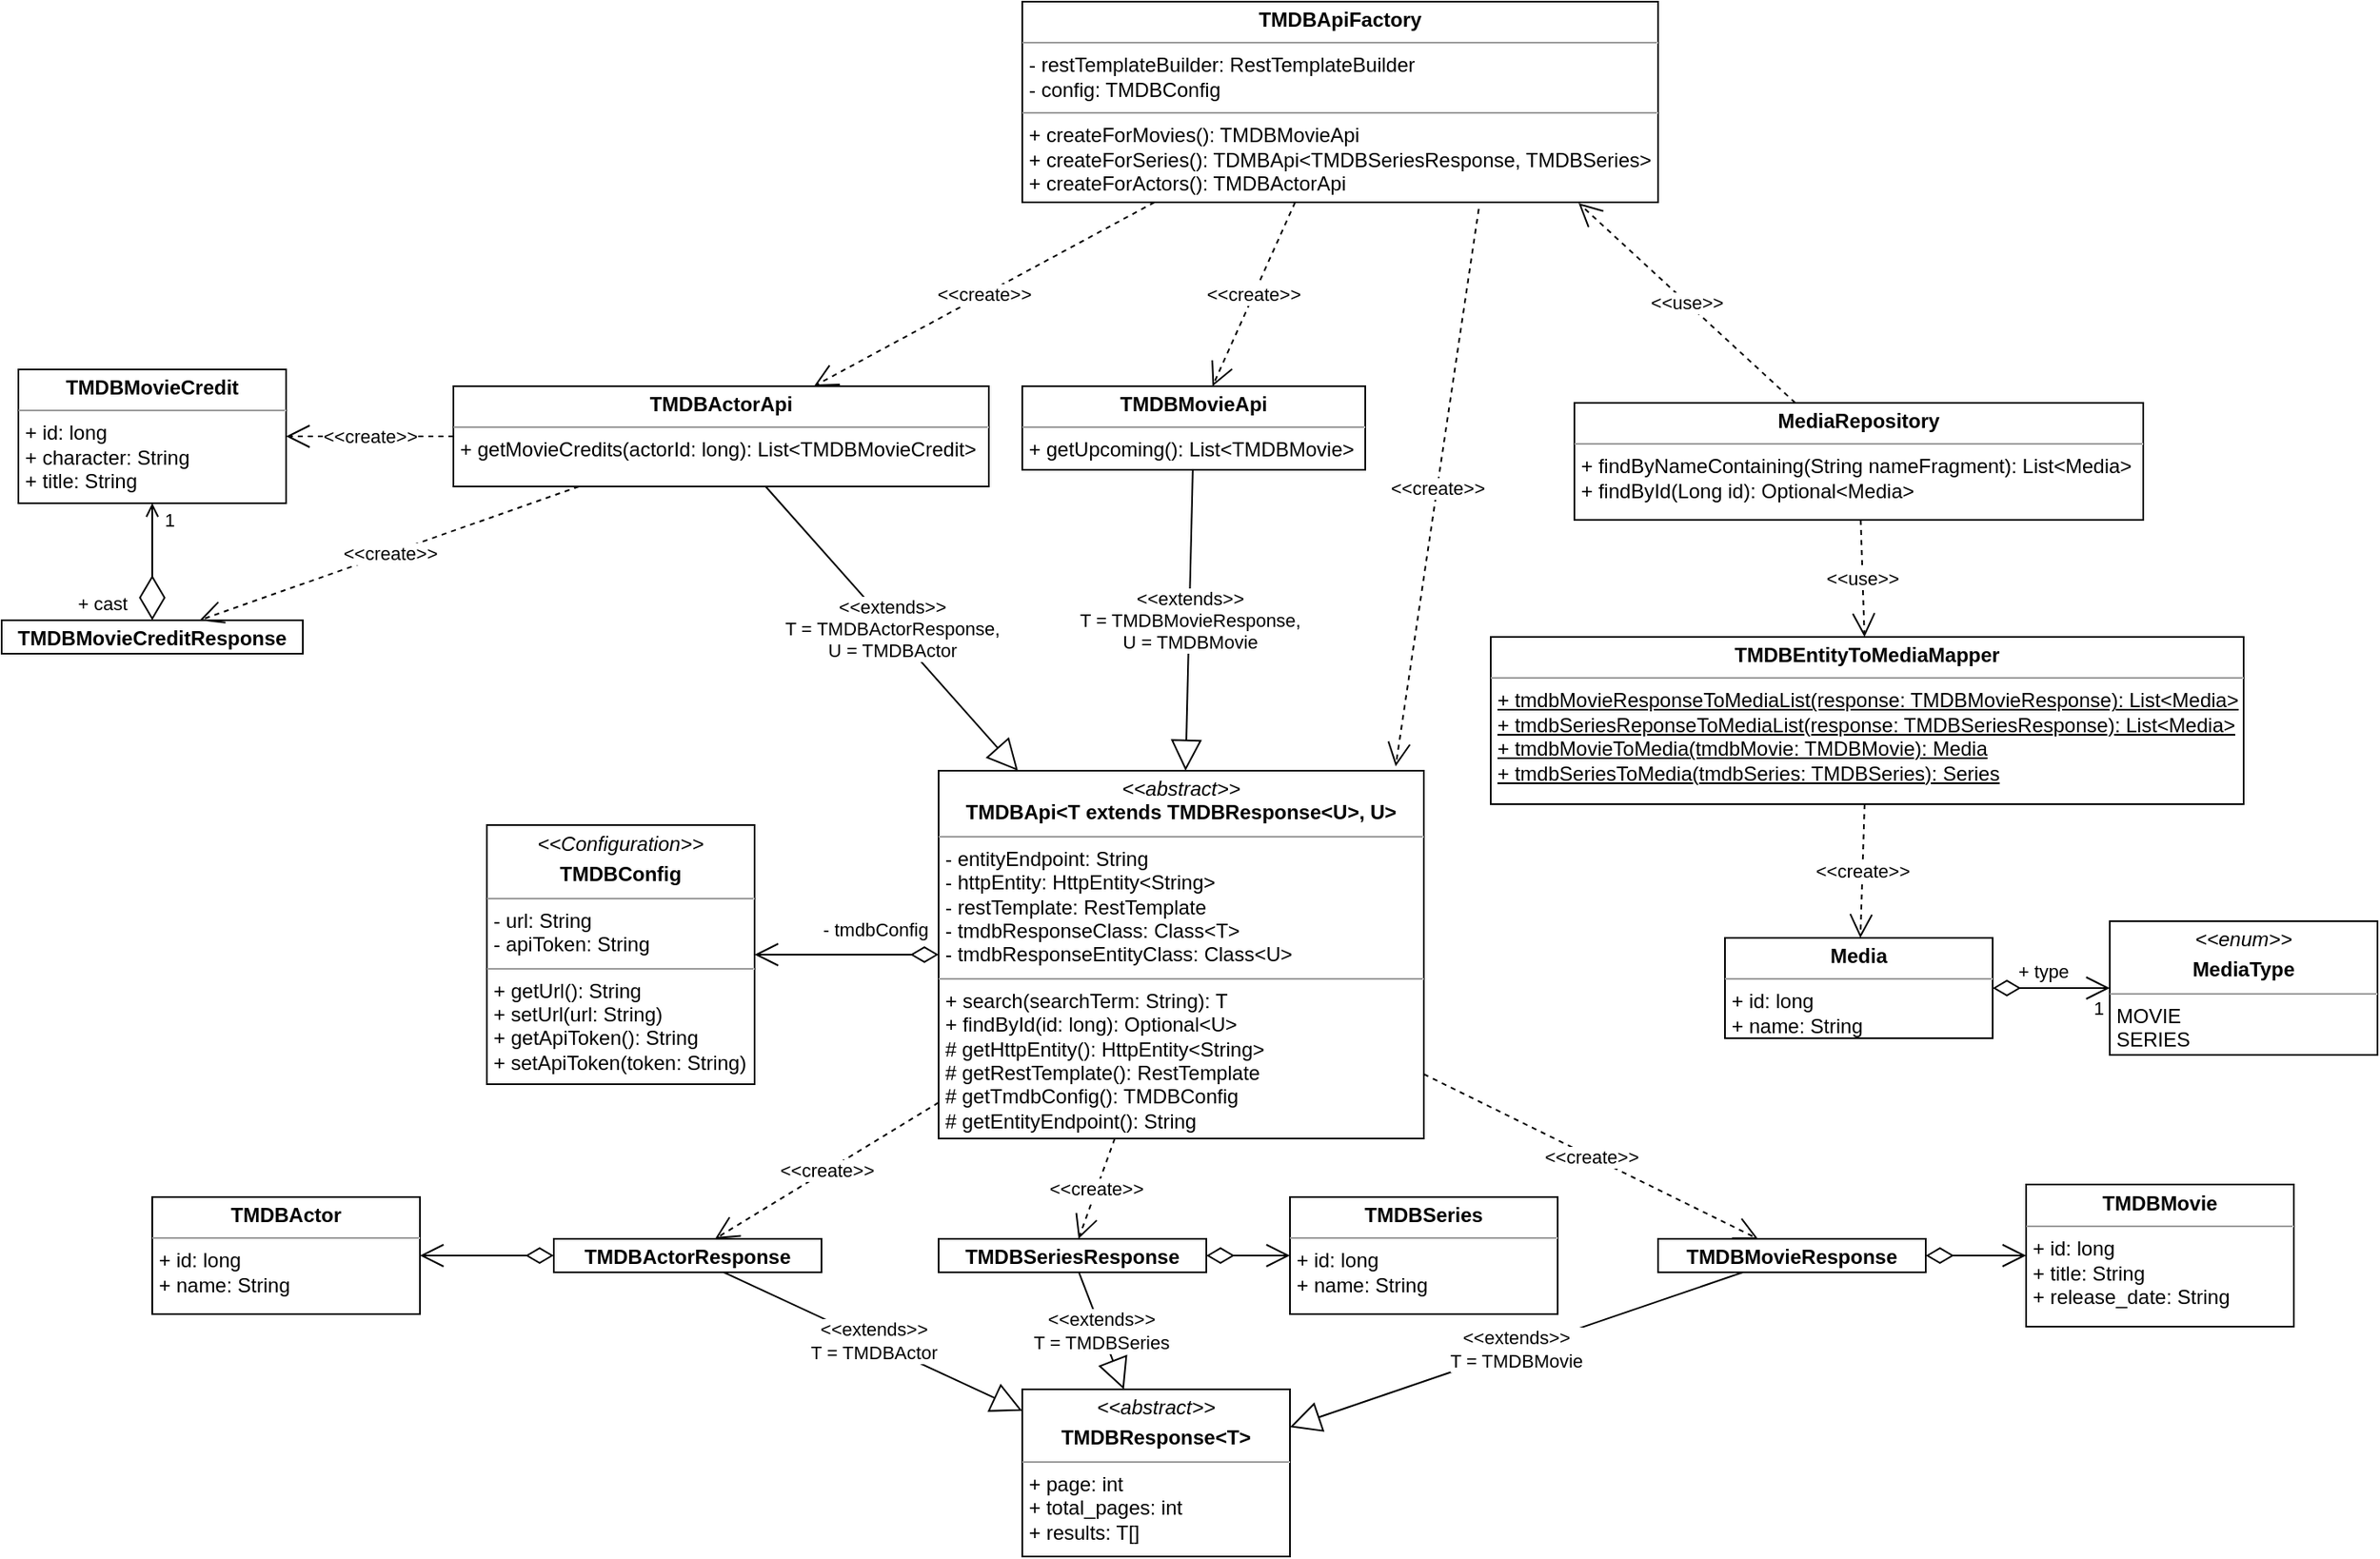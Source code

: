 <mxfile version="20.6.2" type="device" pages="4"><diagram id="Muz1-bQjH9iksN1sG5v9" name="TMDB"><mxGraphModel dx="1824" dy="1236" grid="1" gridSize="10" guides="1" tooltips="1" connect="1" arrows="1" fold="1" page="0" pageScale="1" pageWidth="827" pageHeight="583" math="0" shadow="0"><root><mxCell id="0"/><mxCell id="1" parent="0"/><mxCell id="rEoPmC6pdn0FvkLnykBC-2" value="&lt;p style=&quot;margin:0px;margin-top:4px;text-align:center;&quot;&gt;&lt;b&gt;MediaRepository&lt;/b&gt;&lt;/p&gt;&lt;hr size=&quot;1&quot;&gt;&lt;p style=&quot;margin:0px;margin-left:4px;&quot;&gt;&lt;span style=&quot;background-color: initial;&quot;&gt;+ findByNameContaining(String nameFragment): List&amp;lt;Media&amp;gt;&lt;/span&gt;&lt;br&gt;&lt;/p&gt;&lt;p style=&quot;margin:0px;margin-left:4px;&quot;&gt;+ findById(Long id): Optional&amp;lt;Media&amp;gt;&lt;/p&gt;" style="verticalAlign=top;align=left;overflow=fill;fontSize=12;fontFamily=Helvetica;html=1;" parent="1" vertex="1"><mxGeometry x="680" y="80" width="340" height="70" as="geometry"/></mxCell><mxCell id="rEoPmC6pdn0FvkLnykBC-4" value="&lt;p style=&quot;margin:0px;margin-top:4px;text-align:center;&quot;&gt;&lt;i&gt;&amp;lt;&amp;lt;abstract&amp;gt;&amp;gt;&lt;/i&gt;&lt;br&gt;&lt;b&gt;TMDBApi&amp;lt;T extends TMDBResponse&amp;lt;U&amp;gt;, U&amp;gt;&lt;/b&gt;&lt;/p&gt;&lt;hr size=&quot;1&quot;&gt;&lt;p style=&quot;margin:0px;margin-left:4px;&quot;&gt;- entityEndpoint: String&lt;/p&gt;&lt;p style=&quot;margin:0px;margin-left:4px;&quot;&gt;- httpEntity: HttpEntity&amp;lt;String&amp;gt;&lt;/p&gt;&lt;p style=&quot;margin:0px;margin-left:4px;&quot;&gt;- restTemplate: RestTemplate&lt;/p&gt;&lt;p style=&quot;margin:0px;margin-left:4px;&quot;&gt;- tmdbResponseClass: Class&amp;lt;T&amp;gt;&lt;/p&gt;&lt;p style=&quot;margin:0px;margin-left:4px;&quot;&gt;- tmdbResponseEntityClass: Class&amp;lt;U&amp;gt;&lt;/p&gt;&lt;hr size=&quot;1&quot;&gt;&lt;p style=&quot;margin:0px;margin-left:4px;&quot;&gt;+ search(searchTerm: String): T&lt;/p&gt;&lt;p style=&quot;margin:0px;margin-left:4px;&quot;&gt;+ findById(id: long): Optional&amp;lt;U&amp;gt;&lt;/p&gt;&lt;p style=&quot;margin:0px;margin-left:4px;&quot;&gt;# getHttpEntity(): HttpEntity&amp;lt;String&amp;gt;&lt;/p&gt;&lt;p style=&quot;margin:0px;margin-left:4px;&quot;&gt;# getRestTemplate(): RestTemplate&lt;/p&gt;&lt;p style=&quot;margin:0px;margin-left:4px;&quot;&gt;# getTmdbConfig(): TMDBConfig&lt;/p&gt;&lt;p style=&quot;margin:0px;margin-left:4px;&quot;&gt;# getEntityEndpoint(): String&lt;/p&gt;" style="verticalAlign=top;align=left;overflow=fill;fontSize=12;fontFamily=Helvetica;html=1;" parent="1" vertex="1"><mxGeometry x="300" y="300" width="290" height="220" as="geometry"/></mxCell><mxCell id="rEoPmC6pdn0FvkLnykBC-5" value="&lt;p style=&quot;margin:0px;margin-top:4px;text-align:center;&quot;&gt;&lt;i&gt;&amp;lt;&amp;lt;Configuration&amp;gt;&amp;gt;&lt;/i&gt;&lt;/p&gt;&lt;p style=&quot;margin:0px;margin-top:4px;text-align:center;&quot;&gt;&lt;b&gt;TMDBConfig&lt;/b&gt;&lt;/p&gt;&lt;hr size=&quot;1&quot;&gt;&lt;p style=&quot;margin:0px;margin-left:4px;&quot;&gt;- url: String&lt;/p&gt;&lt;p style=&quot;margin:0px;margin-left:4px;&quot;&gt;- apiToken: String&lt;/p&gt;&lt;hr size=&quot;1&quot;&gt;&lt;p style=&quot;margin:0px;margin-left:4px;&quot;&gt;+ getUrl(): String&lt;/p&gt;&lt;p style=&quot;margin:0px;margin-left:4px;&quot;&gt;+ setUrl(url: String)&lt;/p&gt;&lt;p style=&quot;margin:0px;margin-left:4px;&quot;&gt;+ getApiToken(): String&lt;/p&gt;&lt;p style=&quot;margin:0px;margin-left:4px;&quot;&gt;+ setApiToken(token: String)&lt;/p&gt;" style="verticalAlign=top;align=left;overflow=fill;fontSize=12;fontFamily=Helvetica;html=1;" parent="1" vertex="1"><mxGeometry x="30" y="332.5" width="160" height="155" as="geometry"/></mxCell><mxCell id="rEoPmC6pdn0FvkLnykBC-6" value="" style="endArrow=open;html=1;endSize=12;startArrow=diamondThin;startSize=14;startFill=0;edgeStyle=orthogonalEdgeStyle;align=left;verticalAlign=bottom;rounded=0;" parent="1" source="rEoPmC6pdn0FvkLnykBC-4" target="rEoPmC6pdn0FvkLnykBC-5" edge="1"><mxGeometry x="-1" y="3" relative="1" as="geometry"><mxPoint x="120" y="330" as="sourcePoint"/><mxPoint x="470" y="370" as="targetPoint"/></mxGeometry></mxCell><mxCell id="rEoPmC6pdn0FvkLnykBC-7" value="- tmdbConfig" style="edgeLabel;html=1;align=center;verticalAlign=middle;resizable=0;points=[];" parent="rEoPmC6pdn0FvkLnykBC-6" vertex="1" connectable="0"><mxGeometry x="-0.884" relative="1" as="geometry"><mxPoint x="-32" y="-15" as="offset"/></mxGeometry></mxCell><mxCell id="rEoPmC6pdn0FvkLnykBC-8" value="&lt;p style=&quot;margin:0px;margin-top:4px;text-align:center;&quot;&gt;&lt;b style=&quot;background-color: initial;&quot;&gt;TMDBApiFactory&lt;/b&gt;&lt;br&gt;&lt;/p&gt;&lt;hr size=&quot;1&quot;&gt;&lt;p style=&quot;margin:0px;margin-left:4px;&quot;&gt;- restTemplateBuilder: RestTemplateBuilder&lt;/p&gt;&lt;p style=&quot;margin:0px;margin-left:4px;&quot;&gt;- config: TMDBConfig&lt;/p&gt;&lt;hr size=&quot;1&quot;&gt;&lt;p style=&quot;margin:0px;margin-left:4px;&quot;&gt;+ createForMovies(): TMDBMovieApi&lt;/p&gt;&lt;p style=&quot;margin:0px;margin-left:4px;&quot;&gt;+ createForSeries(): TDMBApi&amp;lt;TMDBSeriesResponse, TMDBSeries&amp;gt;&lt;/p&gt;&lt;p style=&quot;margin:0px;margin-left:4px;&quot;&gt;+ createForActors(): TMDBActorApi&lt;/p&gt;" style="verticalAlign=top;align=left;overflow=fill;fontSize=12;fontFamily=Helvetica;html=1;" parent="1" vertex="1"><mxGeometry x="350" y="-160" width="380" height="120" as="geometry"/></mxCell><mxCell id="rEoPmC6pdn0FvkLnykBC-9" value="&lt;p style=&quot;margin:0px;margin-top:4px;text-align:center;&quot;&gt;&lt;b&gt;TMDBActorApi&lt;/b&gt;&lt;/p&gt;&lt;hr size=&quot;1&quot;&gt;&lt;p style=&quot;margin:0px;margin-left:4px;&quot;&gt;+ getMovieCredits(actorId: long): List&amp;lt;TMDBMovieCredit&amp;gt;&lt;/p&gt;" style="verticalAlign=top;align=left;overflow=fill;fontSize=12;fontFamily=Helvetica;html=1;" parent="1" vertex="1"><mxGeometry x="10" y="70" width="320" height="60" as="geometry"/></mxCell><mxCell id="rEoPmC6pdn0FvkLnykBC-10" value="&amp;lt;&amp;lt;extends&amp;gt;&amp;gt;&lt;br&gt;&lt;span style=&quot;&quot;&gt;T = TMDBActorResponse,&lt;/span&gt;&lt;br style=&quot;&quot;&gt;&lt;span style=&quot;&quot;&gt;U = TMDBActor&lt;/span&gt;" style="endArrow=block;endSize=16;endFill=0;html=1;rounded=0;" parent="1" source="rEoPmC6pdn0FvkLnykBC-9" target="rEoPmC6pdn0FvkLnykBC-4" edge="1"><mxGeometry width="160" relative="1" as="geometry"><mxPoint x="570" y="190" as="sourcePoint"/><mxPoint x="730" y="190" as="targetPoint"/></mxGeometry></mxCell><mxCell id="rEoPmC6pdn0FvkLnykBC-13" value="&lt;p style=&quot;margin:0px;margin-top:4px;text-align:center;&quot;&gt;&lt;b&gt;TMDBMovieApi&lt;/b&gt;&lt;/p&gt;&lt;hr size=&quot;1&quot;&gt;&lt;p style=&quot;margin:0px;margin-left:4px;&quot;&gt;+ getUpcoming(): List&amp;lt;TMDBMovie&amp;gt;&lt;/p&gt;" style="verticalAlign=top;align=left;overflow=fill;fontSize=12;fontFamily=Helvetica;html=1;" parent="1" vertex="1"><mxGeometry x="350" y="70" width="205" height="50" as="geometry"/></mxCell><mxCell id="rEoPmC6pdn0FvkLnykBC-17" value="&amp;lt;&amp;lt;extends&amp;gt;&amp;gt;&lt;br&gt;&lt;span style=&quot;&quot;&gt;T = TMDBMovieResponse,&lt;/span&gt;&lt;br style=&quot;&quot;&gt;&lt;span style=&quot;&quot;&gt;U = TMDBMovie&lt;/span&gt;" style="endArrow=block;endSize=16;endFill=0;html=1;rounded=0;" parent="1" source="rEoPmC6pdn0FvkLnykBC-13" target="rEoPmC6pdn0FvkLnykBC-4" edge="1"><mxGeometry width="160" relative="1" as="geometry"><mxPoint x="255.847" y="170" as="sourcePoint"/><mxPoint x="367.373" y="310.0" as="targetPoint"/></mxGeometry></mxCell><mxCell id="rEoPmC6pdn0FvkLnykBC-19" value="&amp;lt;&amp;lt;create&amp;gt;&amp;gt;" style="endArrow=open;endSize=12;dashed=1;html=1;rounded=0;" parent="1" source="rEoPmC6pdn0FvkLnykBC-8" target="rEoPmC6pdn0FvkLnykBC-9" edge="1"><mxGeometry width="160" relative="1" as="geometry"><mxPoint x="410" y="90" as="sourcePoint"/><mxPoint x="570" y="90" as="targetPoint"/></mxGeometry></mxCell><mxCell id="rEoPmC6pdn0FvkLnykBC-20" value="&amp;lt;&amp;lt;create&amp;gt;&amp;gt;" style="endArrow=open;endSize=12;dashed=1;html=1;rounded=0;" parent="1" source="rEoPmC6pdn0FvkLnykBC-8" target="rEoPmC6pdn0FvkLnykBC-13" edge="1"><mxGeometry width="160" relative="1" as="geometry"><mxPoint x="457.907" y="-30" as="sourcePoint"/><mxPoint x="289.07" y="80" as="targetPoint"/></mxGeometry></mxCell><mxCell id="rEoPmC6pdn0FvkLnykBC-21" value="&amp;lt;&amp;lt;create&amp;gt;&amp;gt;" style="endArrow=open;endSize=12;dashed=1;html=1;rounded=0;entryX=0.942;entryY=-0.012;entryDx=0;entryDy=0;entryPerimeter=0;exitX=0.718;exitY=1.033;exitDx=0;exitDy=0;exitPerimeter=0;" parent="1" source="rEoPmC6pdn0FvkLnykBC-8" target="rEoPmC6pdn0FvkLnykBC-4" edge="1"><mxGeometry width="160" relative="1" as="geometry"><mxPoint x="467.907" y="-20" as="sourcePoint"/><mxPoint x="299.07" y="90" as="targetPoint"/></mxGeometry></mxCell><mxCell id="rEoPmC6pdn0FvkLnykBC-22" value="&amp;lt;&amp;lt;use&amp;gt;&amp;gt;" style="endArrow=open;endSize=12;dashed=1;html=1;rounded=0;entryX=0.875;entryY=1.004;entryDx=0;entryDy=0;entryPerimeter=0;" parent="1" source="rEoPmC6pdn0FvkLnykBC-2" target="rEoPmC6pdn0FvkLnykBC-8" edge="1"><mxGeometry width="160" relative="1" as="geometry"><mxPoint x="611.18" y="-30.48" as="sourcePoint"/><mxPoint x="559.98" y="310.0" as="targetPoint"/></mxGeometry></mxCell><mxCell id="rEoPmC6pdn0FvkLnykBC-23" value="&lt;p style=&quot;margin:0px;margin-top:4px;text-align:center;&quot;&gt;&lt;b&gt;TMDBMovieCredit&lt;/b&gt;&lt;/p&gt;&lt;hr size=&quot;1&quot;&gt;&lt;p style=&quot;margin:0px;margin-left:4px;&quot;&gt;+ id: long&lt;/p&gt;&lt;p style=&quot;margin:0px;margin-left:4px;&quot;&gt;+ character: String&lt;/p&gt;&lt;p style=&quot;margin:0px;margin-left:4px;&quot;&gt;+ title: String&lt;/p&gt;" style="verticalAlign=top;align=left;overflow=fill;fontSize=12;fontFamily=Helvetica;html=1;" parent="1" vertex="1"><mxGeometry x="-250" y="60" width="160" height="80" as="geometry"/></mxCell><mxCell id="rEoPmC6pdn0FvkLnykBC-24" value="&amp;lt;&amp;lt;create&amp;gt;&amp;gt;" style="endArrow=open;endSize=12;dashed=1;html=1;rounded=0;" parent="1" source="rEoPmC6pdn0FvkLnykBC-9" target="rEoPmC6pdn0FvkLnykBC-23" edge="1"><mxGeometry width="160" relative="1" as="geometry"><mxPoint x="439" y="-30" as="sourcePoint"/><mxPoint x="235.5" y="80" as="targetPoint"/></mxGeometry></mxCell><mxCell id="rEoPmC6pdn0FvkLnykBC-25" value="&lt;p style=&quot;margin:0px;margin-top:4px;text-align:center;&quot;&gt;&lt;b&gt;TMDBMovieCreditResponse&lt;/b&gt;&lt;/p&gt;&lt;p style=&quot;margin:0px;margin-left:4px;&quot;&gt;&lt;br&gt;&lt;/p&gt;" style="verticalAlign=top;align=left;overflow=fill;fontSize=12;fontFamily=Helvetica;html=1;" parent="1" vertex="1"><mxGeometry x="-260" y="210" width="180" height="20" as="geometry"/></mxCell><mxCell id="rEoPmC6pdn0FvkLnykBC-28" value="&amp;lt;&amp;lt;create&amp;gt;&amp;gt;" style="endArrow=open;endSize=12;dashed=1;html=1;rounded=0;" parent="1" source="rEoPmC6pdn0FvkLnykBC-9" target="rEoPmC6pdn0FvkLnykBC-25" edge="1"><mxGeometry width="160" relative="1" as="geometry"><mxPoint x="20" y="110" as="sourcePoint"/><mxPoint x="-80.0" y="110" as="targetPoint"/></mxGeometry></mxCell><mxCell id="rEoPmC6pdn0FvkLnykBC-29" value="+ cast" style="endArrow=diamondThin;endFill=0;endSize=24;html=1;rounded=0;startArrow=open;startFill=0;" parent="1" source="rEoPmC6pdn0FvkLnykBC-23" target="rEoPmC6pdn0FvkLnykBC-25" edge="1"><mxGeometry x="0.714" y="-30" width="160" relative="1" as="geometry"><mxPoint x="120" y="250" as="sourcePoint"/><mxPoint x="280" y="250" as="targetPoint"/><mxPoint as="offset"/></mxGeometry></mxCell><mxCell id="rEoPmC6pdn0FvkLnykBC-30" value="1" style="edgeLabel;html=1;align=center;verticalAlign=middle;resizable=0;points=[];" parent="rEoPmC6pdn0FvkLnykBC-29" vertex="1" connectable="0"><mxGeometry x="0.621" y="3" relative="1" as="geometry"><mxPoint x="7" y="-47" as="offset"/></mxGeometry></mxCell><mxCell id="rEoPmC6pdn0FvkLnykBC-31" value="&lt;p style=&quot;margin:0px;margin-top:4px;text-align:center;&quot;&gt;&lt;i&gt;&amp;lt;&amp;lt;abstract&amp;gt;&amp;gt;&lt;/i&gt;&lt;/p&gt;&lt;p style=&quot;margin:0px;margin-top:4px;text-align:center;&quot;&gt;&lt;b&gt;TMDBResponse&amp;lt;T&amp;gt;&lt;/b&gt;&lt;/p&gt;&lt;hr size=&quot;1&quot;&gt;&lt;p style=&quot;margin:0px;margin-left:4px;&quot;&gt;+ page: int&lt;/p&gt;&lt;p style=&quot;margin:0px;margin-left:4px;&quot;&gt;+ total_pages: int&lt;/p&gt;&lt;p style=&quot;margin:0px;margin-left:4px;&quot;&gt;+ results: T[]&lt;/p&gt;" style="verticalAlign=top;align=left;overflow=fill;fontSize=12;fontFamily=Helvetica;html=1;" parent="1" vertex="1"><mxGeometry x="350" y="670" width="160" height="100" as="geometry"/></mxCell><mxCell id="rEoPmC6pdn0FvkLnykBC-32" value="&lt;p style=&quot;margin:0px;margin-top:4px;text-align:center;&quot;&gt;&lt;b&gt;TMDBMovieResponse&lt;/b&gt;&lt;/p&gt;&lt;p style=&quot;margin:0px;margin-left:4px;&quot;&gt;&lt;br&gt;&lt;/p&gt;" style="verticalAlign=top;align=left;overflow=fill;fontSize=12;fontFamily=Helvetica;html=1;" parent="1" vertex="1"><mxGeometry x="730" y="580" width="160" height="20" as="geometry"/></mxCell><mxCell id="rEoPmC6pdn0FvkLnykBC-34" value="&amp;lt;&amp;lt;extends&amp;gt;&amp;gt;&lt;br&gt;T = TMDBMovie" style="endArrow=block;endSize=16;endFill=0;html=1;rounded=0;" parent="1" source="rEoPmC6pdn0FvkLnykBC-32" target="rEoPmC6pdn0FvkLnykBC-31" edge="1"><mxGeometry width="160" relative="1" as="geometry"><mxPoint x="455" y="170" as="sourcePoint"/><mxPoint x="455" y="310" as="targetPoint"/></mxGeometry></mxCell><mxCell id="rEoPmC6pdn0FvkLnykBC-36" value="&lt;p style=&quot;margin:0px;margin-top:4px;text-align:center;&quot;&gt;&lt;b&gt;TMDBSeriesResponse&lt;/b&gt;&lt;/p&gt;&lt;p style=&quot;margin:0px;margin-left:4px;&quot;&gt;&lt;br&gt;&lt;/p&gt;" style="verticalAlign=top;align=left;overflow=fill;fontSize=12;fontFamily=Helvetica;html=1;" parent="1" vertex="1"><mxGeometry x="300" y="580" width="160" height="20" as="geometry"/></mxCell><mxCell id="rEoPmC6pdn0FvkLnykBC-38" value="&lt;p style=&quot;margin:0px;margin-top:4px;text-align:center;&quot;&gt;&lt;b&gt;TMDBActorResponse&lt;/b&gt;&lt;/p&gt;&lt;p style=&quot;margin:0px;margin-left:4px;&quot;&gt;&lt;br&gt;&lt;/p&gt;" style="verticalAlign=top;align=left;overflow=fill;fontSize=12;fontFamily=Helvetica;html=1;" parent="1" vertex="1"><mxGeometry x="70" y="580" width="160" height="20" as="geometry"/></mxCell><mxCell id="rEoPmC6pdn0FvkLnykBC-40" value="&amp;lt;&amp;lt;extends&amp;gt;&amp;gt;&lt;br&gt;T = TMDBSeries" style="endArrow=block;endSize=16;endFill=0;html=1;rounded=0;" parent="1" source="rEoPmC6pdn0FvkLnykBC-36" target="rEoPmC6pdn0FvkLnykBC-31" edge="1"><mxGeometry width="160" relative="1" as="geometry"><mxPoint x="827.895" y="120" as="sourcePoint"/><mxPoint x="1070" y="183.889" as="targetPoint"/></mxGeometry></mxCell><mxCell id="rEoPmC6pdn0FvkLnykBC-41" value="&amp;lt;&amp;lt;extends&amp;gt;&amp;gt;&lt;br&gt;T = TMDBActor" style="endArrow=block;endSize=16;endFill=0;html=1;rounded=0;" parent="1" source="rEoPmC6pdn0FvkLnykBC-38" target="rEoPmC6pdn0FvkLnykBC-31" edge="1"><mxGeometry width="160" relative="1" as="geometry"><mxPoint x="837.895" y="130" as="sourcePoint"/><mxPoint x="1080" y="193.889" as="targetPoint"/></mxGeometry></mxCell><mxCell id="rEoPmC6pdn0FvkLnykBC-42" value="&amp;lt;&amp;lt;create&amp;gt;&amp;gt;" style="endArrow=open;endSize=12;dashed=1;html=1;rounded=0;startArrow=none;" parent="1" source="rEoPmC6pdn0FvkLnykBC-4" target="rEoPmC6pdn0FvkLnykBC-32" edge="1"><mxGeometry width="160" relative="1" as="geometry"><mxPoint x="710" y="150" as="sourcePoint"/><mxPoint x="559.98" y="310" as="targetPoint"/></mxGeometry></mxCell><mxCell id="rEoPmC6pdn0FvkLnykBC-49" value="&amp;lt;&amp;lt;create&amp;gt;&amp;gt;" style="endArrow=open;endSize=12;dashed=1;html=1;rounded=0;startArrow=none;" parent="1" source="rEoPmC6pdn0FvkLnykBC-4" target="rEoPmC6pdn0FvkLnykBC-36" edge="1"><mxGeometry width="160" relative="1" as="geometry"><mxPoint x="720" y="160" as="sourcePoint"/><mxPoint x="817.727" y="590" as="targetPoint"/></mxGeometry></mxCell><mxCell id="rEoPmC6pdn0FvkLnykBC-50" value="&amp;lt;&amp;lt;create&amp;gt;&amp;gt;" style="endArrow=open;endSize=12;dashed=1;html=1;rounded=0;startArrow=none;" parent="1" source="rEoPmC6pdn0FvkLnykBC-4" target="rEoPmC6pdn0FvkLnykBC-38" edge="1"><mxGeometry width="160" relative="1" as="geometry"><mxPoint x="445.833" y="530" as="sourcePoint"/><mxPoint x="440.833" y="590" as="targetPoint"/></mxGeometry></mxCell><mxCell id="rEoPmC6pdn0FvkLnykBC-52" value="&lt;p style=&quot;margin:0px;margin-top:4px;text-align:center;&quot;&gt;&lt;b&gt;TMDBActor&lt;/b&gt;&lt;/p&gt;&lt;hr size=&quot;1&quot;&gt;&lt;p style=&quot;margin:0px;margin-left:4px;&quot;&gt;+ id: long&lt;/p&gt;&lt;p style=&quot;margin:0px;margin-left:4px;&quot;&gt;+ name: String&lt;/p&gt;" style="verticalAlign=top;align=left;overflow=fill;fontSize=12;fontFamily=Helvetica;html=1;" parent="1" vertex="1"><mxGeometry x="-170" y="555" width="160" height="70" as="geometry"/></mxCell><mxCell id="rEoPmC6pdn0FvkLnykBC-54" value="" style="endArrow=open;html=1;endSize=12;startArrow=diamondThin;startSize=14;startFill=0;edgeStyle=orthogonalEdgeStyle;align=left;verticalAlign=bottom;rounded=0;" parent="1" source="rEoPmC6pdn0FvkLnykBC-38" target="rEoPmC6pdn0FvkLnykBC-52" edge="1"><mxGeometry x="-1" y="3" relative="1" as="geometry"><mxPoint x="310" y="630" as="sourcePoint"/><mxPoint x="470" y="630" as="targetPoint"/></mxGeometry></mxCell><mxCell id="rEoPmC6pdn0FvkLnykBC-55" value="&lt;p style=&quot;margin:0px;margin-top:4px;text-align:center;&quot;&gt;&lt;b&gt;TMDBSeries&lt;/b&gt;&lt;/p&gt;&lt;hr size=&quot;1&quot;&gt;&lt;p style=&quot;margin:0px;margin-left:4px;&quot;&gt;+ id: long&lt;/p&gt;&lt;p style=&quot;margin:0px;margin-left:4px;&quot;&gt;+ name: String&lt;/p&gt;" style="verticalAlign=top;align=left;overflow=fill;fontSize=12;fontFamily=Helvetica;html=1;" parent="1" vertex="1"><mxGeometry x="510" y="555" width="160" height="70" as="geometry"/></mxCell><mxCell id="rEoPmC6pdn0FvkLnykBC-56" value="" style="endArrow=open;html=1;endSize=12;startArrow=diamondThin;startSize=14;startFill=0;edgeStyle=orthogonalEdgeStyle;align=left;verticalAlign=bottom;rounded=0;" parent="1" source="rEoPmC6pdn0FvkLnykBC-36" target="rEoPmC6pdn0FvkLnykBC-55" edge="1"><mxGeometry x="-1" y="3" relative="1" as="geometry"><mxPoint x="80" y="600" as="sourcePoint"/><mxPoint y="600" as="targetPoint"/></mxGeometry></mxCell><mxCell id="rEoPmC6pdn0FvkLnykBC-57" value="&lt;p style=&quot;margin:0px;margin-top:4px;text-align:center;&quot;&gt;&lt;b&gt;TMDBMovie&lt;/b&gt;&lt;/p&gt;&lt;hr size=&quot;1&quot;&gt;&lt;p style=&quot;margin:0px;margin-left:4px;&quot;&gt;+ id: long&lt;/p&gt;&lt;p style=&quot;margin:0px;margin-left:4px;&quot;&gt;+ title: String&lt;/p&gt;&lt;p style=&quot;margin:0px;margin-left:4px;&quot;&gt;+ release_date: String&lt;/p&gt;" style="verticalAlign=top;align=left;overflow=fill;fontSize=12;fontFamily=Helvetica;html=1;" parent="1" vertex="1"><mxGeometry x="950" y="547.5" width="160" height="85" as="geometry"/></mxCell><mxCell id="rEoPmC6pdn0FvkLnykBC-58" value="" style="endArrow=open;html=1;endSize=12;startArrow=diamondThin;startSize=14;startFill=0;edgeStyle=orthogonalEdgeStyle;align=left;verticalAlign=bottom;rounded=0;" parent="1" source="rEoPmC6pdn0FvkLnykBC-32" target="rEoPmC6pdn0FvkLnykBC-57" edge="1"><mxGeometry x="-1" y="3" relative="1" as="geometry"><mxPoint x="470" y="600" as="sourcePoint"/><mxPoint x="520" y="600" as="targetPoint"/></mxGeometry></mxCell><mxCell id="rEoPmC6pdn0FvkLnykBC-59" value="&lt;p style=&quot;margin:0px;margin-top:4px;text-align:center;&quot;&gt;&lt;b&gt;TMDBEntityToMediaMapper&lt;/b&gt;&lt;/p&gt;&lt;hr size=&quot;1&quot;&gt;&lt;p style=&quot;margin:0px;margin-left:4px;&quot;&gt;&lt;span style=&quot;background-color: initial;&quot;&gt;&lt;u&gt;+ tmdbMovieResponseToMediaList(response: TMDBMovieResponse): List&amp;lt;Media&amp;gt;&lt;br&gt;&lt;/u&gt;&lt;/span&gt;&lt;/p&gt;&lt;p style=&quot;margin:0px;margin-left:4px;&quot;&gt;&lt;span style=&quot;background-color: initial;&quot;&gt;&lt;u&gt;+ tmdbSeriesReponseToMediaList(response: TMDBSeriesResponse): List&amp;lt;Media&amp;gt;&lt;/u&gt;&lt;/span&gt;&lt;/p&gt;&lt;p style=&quot;margin:0px;margin-left:4px;&quot;&gt;&lt;span style=&quot;background-color: initial;&quot;&gt;&lt;u&gt;+ tmdbMovieToMedia(tmdbMovie: TMDBMovie): Media&lt;/u&gt;&lt;/span&gt;&lt;/p&gt;&lt;p style=&quot;margin:0px;margin-left:4px;&quot;&gt;&lt;span style=&quot;background-color: initial;&quot;&gt;&lt;u&gt;+ tmdbSeriesToMedia(tmdbSeries: TMDBSeries): Series&lt;/u&gt;&lt;/span&gt;&lt;/p&gt;" style="verticalAlign=top;align=left;overflow=fill;fontSize=12;fontFamily=Helvetica;html=1;" parent="1" vertex="1"><mxGeometry x="630" y="220" width="450" height="100" as="geometry"/></mxCell><mxCell id="rEoPmC6pdn0FvkLnykBC-60" value="&amp;lt;&amp;lt;use&amp;gt;&amp;gt;" style="endArrow=open;endSize=12;dashed=1;html=1;rounded=0;" parent="1" source="rEoPmC6pdn0FvkLnykBC-2" target="rEoPmC6pdn0FvkLnykBC-59" edge="1"><mxGeometry width="160" relative="1" as="geometry"><mxPoint x="809.535" y="90" as="sourcePoint"/><mxPoint x="636.512" y="-30" as="targetPoint"/></mxGeometry></mxCell><mxCell id="rEoPmC6pdn0FvkLnykBC-61" value="&lt;p style=&quot;margin:0px;margin-top:4px;text-align:center;&quot;&gt;&lt;b&gt;Media&lt;/b&gt;&lt;/p&gt;&lt;hr size=&quot;1&quot;&gt;&lt;p style=&quot;margin:0px;margin-left:4px;&quot;&gt;+ id: long&lt;/p&gt;&lt;p style=&quot;margin:0px;margin-left:4px;&quot;&gt;+ name: String&lt;/p&gt;" style="verticalAlign=top;align=left;overflow=fill;fontSize=12;fontFamily=Helvetica;html=1;" parent="1" vertex="1"><mxGeometry x="770" y="400" width="160" height="60" as="geometry"/></mxCell><mxCell id="ozdnxD9AgIB_wkTYoshB-1" value="&lt;p style=&quot;margin:0px;margin-top:4px;text-align:center;&quot;&gt;&lt;i style=&quot;&quot;&gt;&amp;lt;&amp;lt;enum&amp;gt;&amp;gt;&lt;/i&gt;&lt;/p&gt;&lt;p style=&quot;margin:0px;margin-top:4px;text-align:center;&quot;&gt;&lt;b&gt;MediaType&lt;/b&gt;&lt;/p&gt;&lt;hr size=&quot;1&quot;&gt;&lt;p style=&quot;margin:0px;margin-left:4px;&quot;&gt;MOVIE&lt;/p&gt;&lt;p style=&quot;margin:0px;margin-left:4px;&quot;&gt;SERIES&lt;/p&gt;" style="verticalAlign=top;align=left;overflow=fill;fontSize=12;fontFamily=Helvetica;html=1;" parent="1" vertex="1"><mxGeometry x="1000" y="390" width="160" height="80" as="geometry"/></mxCell><mxCell id="ozdnxD9AgIB_wkTYoshB-2" value="" style="endArrow=open;html=1;endSize=12;startArrow=diamondThin;startSize=14;startFill=0;edgeStyle=orthogonalEdgeStyle;align=left;verticalAlign=bottom;rounded=0;" parent="1" source="rEoPmC6pdn0FvkLnykBC-61" target="ozdnxD9AgIB_wkTYoshB-1" edge="1"><mxGeometry x="-1" y="3" relative="1" as="geometry"><mxPoint x="910" y="600" as="sourcePoint"/><mxPoint x="970" y="600" as="targetPoint"/></mxGeometry></mxCell><mxCell id="ozdnxD9AgIB_wkTYoshB-3" value="+ type" style="edgeLabel;html=1;align=center;verticalAlign=middle;resizable=0;points=[];" parent="ozdnxD9AgIB_wkTYoshB-2" vertex="1" connectable="0"><mxGeometry x="-0.745" y="-1" relative="1" as="geometry"><mxPoint x="21" y="-11" as="offset"/></mxGeometry></mxCell><mxCell id="ozdnxD9AgIB_wkTYoshB-4" value="1" style="edgeLabel;html=1;align=center;verticalAlign=middle;resizable=0;points=[];" parent="ozdnxD9AgIB_wkTYoshB-2" vertex="1" connectable="0"><mxGeometry x="0.694" y="-2" relative="1" as="geometry"><mxPoint x="3" y="10" as="offset"/></mxGeometry></mxCell><mxCell id="ozdnxD9AgIB_wkTYoshB-5" value="&amp;lt;&amp;lt;create&amp;gt;&amp;gt;" style="endArrow=open;endSize=12;dashed=1;html=1;rounded=0;" parent="1" source="rEoPmC6pdn0FvkLnykBC-59" target="rEoPmC6pdn0FvkLnykBC-61" edge="1"><mxGeometry width="160" relative="1" as="geometry"><mxPoint x="611.18" y="-30.48" as="sourcePoint"/><mxPoint x="559.98" y="310" as="targetPoint"/></mxGeometry></mxCell></root></mxGraphModel></diagram><diagram id="yk-1PKRfNhLmyv7ypwIE" name="Newsletter"><mxGraphModel dx="2222" dy="834" grid="1" gridSize="10" guides="1" tooltips="1" connect="1" arrows="1" fold="1" page="0" pageScale="1" pageWidth="827" pageHeight="1169" math="0" shadow="0"><root><mxCell id="0"/><mxCell id="1" parent="0"/><mxCell id="V4dkTs44QV9ceOMCdsoD-1" value="&lt;p style=&quot;margin:0px;margin-top:4px;text-align:center;&quot;&gt;&lt;i style=&quot;&quot;&gt;&amp;lt;&amp;lt;Entity&amp;gt;&amp;gt;&lt;/i&gt;&lt;/p&gt;&lt;p style=&quot;margin:0px;margin-top:4px;text-align:center;&quot;&gt;&lt;b&gt;NewsletterSubscriber&lt;/b&gt;&lt;/p&gt;&lt;hr size=&quot;1&quot;&gt;&lt;p style=&quot;margin:0px;margin-left:4px;&quot;&gt;- id: long&lt;/p&gt;&lt;p style=&quot;margin:0px;margin-left:4px;&quot;&gt;- email: String&lt;/p&gt;&lt;p style=&quot;margin:0px;margin-left:4px;&quot;&gt;- subscribedAt: Date&lt;/p&gt;&lt;hr size=&quot;1&quot;&gt;&lt;p style=&quot;margin:0px;margin-left:4px;&quot;&gt;+ getEmail(): String&lt;/p&gt;&lt;p style=&quot;margin:0px;margin-left:4px;&quot;&gt;+ setEmail(email: String)&lt;/p&gt;&lt;p style=&quot;margin:0px;margin-left:4px;&quot;&gt;+ getSubscribedAt(): Date&lt;/p&gt;" style="verticalAlign=top;align=left;overflow=fill;fontSize=12;fontFamily=Helvetica;html=1;" parent="1" vertex="1"><mxGeometry x="120" y="360" width="160" height="160" as="geometry"/></mxCell><mxCell id="V4dkTs44QV9ceOMCdsoD-2" value="&lt;p style=&quot;margin:0px;margin-top:4px;text-align:center;&quot;&gt;&lt;b&gt;NewsletterSubscriberController&lt;/b&gt;&lt;/p&gt;&lt;hr size=&quot;1&quot;&gt;&lt;p style=&quot;margin:0px;margin-left:4px;&quot;&gt;- newsletterSubscriberRepository: NewsletterSubscriberRepository&lt;/p&gt;&lt;hr size=&quot;1&quot;&gt;&lt;p style=&quot;margin:0px;margin-left:4px;&quot;&gt;+ subscribeToNewsletter(subscriber: NewsletterSubscriber, result: BindingResult, model: Model): String&lt;/p&gt;&lt;p style=&quot;margin:0px;margin-left:4px;&quot;&gt;+ getNewsletterSubscriber(id: Long, model: Model): string&lt;/p&gt;&lt;p style=&quot;margin:0px;margin-left:4px;&quot;&gt;+ updateNewsletterSubscriber(id: Long, newsletterSubscriber: NewsletterSubscriber, result: BindingResult): String&lt;/p&gt;&lt;p style=&quot;margin:0px;margin-left:4px;&quot;&gt;+ deleteNewsletterSubscriber(subscriber: NewsletterSubscriber, result: BindingResult, model: Model): String&lt;/p&gt;" style="verticalAlign=top;align=left;overflow=fill;fontSize=12;fontFamily=Helvetica;html=1;" parent="1" vertex="1"><mxGeometry x="-610" y="390" width="620" height="120" as="geometry"/></mxCell><mxCell id="V4dkTs44QV9ceOMCdsoD-4" value="&lt;p style=&quot;margin:0px;margin-top:4px;text-align:center;&quot;&gt;&lt;b&gt;NewsletterSubscriberRepository&lt;/b&gt;&lt;/p&gt;&lt;hr size=&quot;1&quot;&gt;&lt;p style=&quot;margin:0px;margin-left:4px;&quot;&gt;+ findById(id: long): Optional&amp;lt;NewsletterSubscriber&amp;gt;&lt;/p&gt;&lt;p style=&quot;margin:0px;margin-left:4px;&quot;&gt;+ findByEmail(email: String): List&amp;lt;NewsletterSubscriber&amp;gt;´&lt;/p&gt;&lt;p style=&quot;margin:0px;margin-left:4px;&quot;&gt;+ save(subscriber: NewsletterSubscriber)&lt;/p&gt;" style="verticalAlign=top;align=left;overflow=fill;fontSize=12;fontFamily=Helvetica;html=1;" parent="1" vertex="1"><mxGeometry x="40" y="180" width="320" height="80" as="geometry"/></mxCell><mxCell id="V4dkTs44QV9ceOMCdsoD-5" value="&amp;lt;&amp;lt;use&amp;gt;&amp;gt;" style="endArrow=open;endSize=12;dashed=1;html=1;rounded=0;" parent="1" source="V4dkTs44QV9ceOMCdsoD-2" target="V4dkTs44QV9ceOMCdsoD-4" edge="1"><mxGeometry width="160" relative="1" as="geometry"><mxPoint x="120" y="410" as="sourcePoint"/><mxPoint x="280" y="410" as="targetPoint"/></mxGeometry></mxCell><mxCell id="V4dkTs44QV9ceOMCdsoD-7" value="&amp;lt;&amp;lt;reinstantiate&amp;gt;&amp;gt;" style="endArrow=open;endSize=12;dashed=1;html=1;rounded=0;" parent="1" source="V4dkTs44QV9ceOMCdsoD-4" target="V4dkTs44QV9ceOMCdsoD-1" edge="1"><mxGeometry width="160" relative="1" as="geometry"><mxPoint x="-184.667" y="410" as="sourcePoint"/><mxPoint x="114.0" y="270" as="targetPoint"/></mxGeometry></mxCell><mxCell id="2HwVXDs4HSFOdsAi7Tdd-5" style="edgeStyle=orthogonalEdgeStyle;rounded=0;orthogonalLoop=1;jettySize=auto;html=1;startArrow=none;startFill=0;endArrow=none;endFill=0;" parent="1" source="V4dkTs44QV9ceOMCdsoD-8" target="V4dkTs44QV9ceOMCdsoD-1" edge="1"><mxGeometry relative="1" as="geometry"/></mxCell><mxCell id="V4dkTs44QV9ceOMCdsoD-8" value="&lt;p style=&quot;margin:0px;margin-top:4px;text-align:center;&quot;&gt;&lt;b&gt;NewsletterSender&lt;/b&gt;&lt;/p&gt;&lt;hr size=&quot;1&quot;&gt;&lt;p style=&quot;margin:0px;margin-left:4px;&quot;&gt;- newsletterSubscriberRepository: NewsletterSubscriberRepository&lt;br&gt;&lt;/p&gt;&lt;p style=&quot;margin:0px;margin-left:4px;&quot;&gt;- emailSender: MailSender&lt;/p&gt;&lt;p style=&quot;margin:0px;margin-left:4px;&quot;&gt;- tmdbMovieApi: TMDBMovieApi&lt;/p&gt;&lt;hr size=&quot;1&quot;&gt;&lt;p style=&quot;margin:0px;margin-left:4px;&quot;&gt;+ sendNewsletter(): void&lt;/p&gt;" style="verticalAlign=top;align=left;overflow=fill;fontSize=12;fontFamily=Helvetica;html=1;" parent="1" vertex="1"><mxGeometry x="400" y="385" width="380" height="110" as="geometry"/></mxCell><mxCell id="2HwVXDs4HSFOdsAi7Tdd-1" value="&lt;p style=&quot;margin:0px;margin-top:4px;text-align:center;&quot;&gt;&lt;b&gt;TMDBMovieApi&lt;/b&gt;&lt;/p&gt;&lt;hr size=&quot;1&quot;&gt;&lt;p style=&quot;margin:0px;margin-left:4px;&quot;&gt;+ getUpcoming(): List&amp;lt;TMDBMovie&amp;gt;&lt;/p&gt;" style="verticalAlign=top;align=left;overflow=fill;fontSize=12;fontFamily=Helvetica;html=1;" parent="1" vertex="1"><mxGeometry x="367.5" y="560" width="205" height="50" as="geometry"/></mxCell><mxCell id="2HwVXDs4HSFOdsAi7Tdd-3" value="&amp;lt;&amp;lt;use&amp;gt;&amp;gt;" style="endArrow=open;endSize=12;dashed=1;html=1;rounded=0;" parent="1" source="V4dkTs44QV9ceOMCdsoD-8" target="V4dkTs44QV9ceOMCdsoD-4" edge="1"><mxGeometry width="160" relative="1" as="geometry"><mxPoint x="-180.698" y="410" as="sourcePoint"/><mxPoint x="131.86" y="270" as="targetPoint"/></mxGeometry></mxCell><mxCell id="2HwVXDs4HSFOdsAi7Tdd-4" value="&amp;lt;&amp;lt;use&amp;gt;&amp;gt;" style="endArrow=open;endSize=12;dashed=1;html=1;rounded=0;" parent="1" source="V4dkTs44QV9ceOMCdsoD-8" target="2HwVXDs4HSFOdsAi7Tdd-1" edge="1"><mxGeometry width="160" relative="1" as="geometry"><mxPoint x="-170.698" y="420" as="sourcePoint"/><mxPoint x="141.86" y="280" as="targetPoint"/></mxGeometry></mxCell><mxCell id="2HwVXDs4HSFOdsAi7Tdd-6" value="&amp;lt;&amp;lt;use&amp;gt;&amp;gt;" style="endArrow=open;endSize=12;dashed=1;html=1;rounded=0;" parent="1" source="V4dkTs44QV9ceOMCdsoD-8" target="V4dkTs44QV9ceOMCdsoD-1" edge="1"><mxGeometry width="160" relative="1" as="geometry"><mxPoint x="500.233" y="395" as="sourcePoint"/><mxPoint x="273.488" y="270" as="targetPoint"/></mxGeometry></mxCell><mxCell id="2HwVXDs4HSFOdsAi7Tdd-7" value="&amp;lt;&amp;lt;create&amp;gt;&amp;gt;" style="endArrow=open;endSize=12;dashed=1;html=1;rounded=0;" parent="1" source="V4dkTs44QV9ceOMCdsoD-2" target="V4dkTs44QV9ceOMCdsoD-1" edge="1"><mxGeometry width="160" relative="1" as="geometry"><mxPoint x="410" y="450" as="sourcePoint"/><mxPoint x="290" y="450" as="targetPoint"/></mxGeometry></mxCell><mxCell id="qcDYnJZ1MuN3YeAJGBLC-3" style="rounded=0;orthogonalLoop=1;jettySize=auto;html=1;endArrow=none;endFill=0;" parent="1" source="qcDYnJZ1MuN3YeAJGBLC-1" target="V4dkTs44QV9ceOMCdsoD-8" edge="1"><mxGeometry relative="1" as="geometry"/></mxCell><mxCell id="qcDYnJZ1MuN3YeAJGBLC-1" value="sendNewsletter is scheduled as Cronjob" style="shape=note;whiteSpace=wrap;html=1;backgroundOutline=1;darkOpacity=0.05;size=13;" parent="1" vertex="1"><mxGeometry x="550" y="270" width="130" height="45" as="geometry"/></mxCell></root></mxGraphModel></diagram><diagram id="5MoOSN3c55NPJaUYny5N" name="AttributeEncryptor"><mxGraphModel dx="954" dy="674" grid="1" gridSize="10" guides="1" tooltips="1" connect="1" arrows="1" fold="1" page="0" pageScale="1" pageWidth="827" pageHeight="1169" math="0" shadow="0"><root><mxCell id="0"/><mxCell id="1" parent="0"/><mxCell id="0STGezkkgsbb8gyWOOnO-1" value="&lt;p style=&quot;margin:0px;margin-top:4px;text-align:center;&quot;&gt;&lt;i&gt;&amp;lt;&amp;lt;Entity&amp;gt;&amp;gt;&lt;/i&gt;&lt;/p&gt;&lt;p style=&quot;margin:0px;margin-top:4px;text-align:center;&quot;&gt;&lt;b&gt;User&lt;/b&gt;&lt;/p&gt;" style="verticalAlign=top;align=left;overflow=fill;fontSize=12;fontFamily=Helvetica;html=1;" parent="1" vertex="1"><mxGeometry x="120" y="460" width="160" height="40" as="geometry"/></mxCell><mxCell id="0STGezkkgsbb8gyWOOnO-2" value="&lt;p style=&quot;margin:0px;margin-top:4px;text-align:center;&quot;&gt;&lt;b&gt;AttributeEncryptor&lt;/b&gt;&lt;/p&gt;&lt;hr size=&quot;1&quot;&gt;&lt;p style=&quot;margin:0px;margin-left:4px;&quot;&gt;- key: Key&lt;/p&gt;&lt;p style=&quot;margin:0px;margin-left:4px;&quot;&gt;- cipher: Cipher&lt;/p&gt;&lt;hr size=&quot;1&quot;&gt;&lt;p style=&quot;margin:0px;margin-left:4px;&quot;&gt;+ convertToDatabaseColumn(attribute: String): String&lt;/p&gt;&lt;p style=&quot;margin:0px;margin-left:4px;&quot;&gt;+ convertToEntityAttribute(dbData: String): String&lt;/p&gt;" style="verticalAlign=top;align=left;overflow=fill;fontSize=12;fontFamily=Helvetica;html=1;" parent="1" vertex="1"><mxGeometry x="55" y="290" width="290" height="110" as="geometry"/></mxCell><mxCell id="0STGezkkgsbb8gyWOOnO-3" value="Use" style="endArrow=open;endSize=12;dashed=1;html=1;rounded=0;" parent="1" source="0STGezkkgsbb8gyWOOnO-1" target="0STGezkkgsbb8gyWOOnO-2" edge="1"><mxGeometry width="160" relative="1" as="geometry"><mxPoint x="120" y="500" as="sourcePoint"/><mxPoint x="280" y="500" as="targetPoint"/></mxGeometry></mxCell></root></mxGraphModel></diagram><diagram id="k8ymgOgyAOfzIkh0QHVH" name="Media, Actor Controllers"><mxGraphModel dx="2163" dy="963" grid="1" gridSize="10" guides="1" tooltips="1" connect="1" arrows="1" fold="1" page="0" pageScale="1" pageWidth="827" pageHeight="1169" math="0" shadow="0"><root><mxCell id="0"/><mxCell id="1" parent="0"/><mxCell id="t7S81OO3ixzG0MWd3rcE-1" value="&lt;p style=&quot;margin:0px;margin-top:4px;text-align:center;&quot;&gt;&lt;b&gt;MediaController&lt;/b&gt;&lt;/p&gt;&lt;hr size=&quot;1&quot;&gt;&lt;p style=&quot;margin:0px;margin-left:4px;&quot;&gt;- mediaEntityRepository: MediaRepository&lt;/p&gt;&lt;p style=&quot;margin:0px;margin-left:4px;&quot;&gt;- mediaRatingRepository: MediaRatingRepository&lt;/p&gt;&lt;hr size=&quot;1&quot;&gt;&lt;p style=&quot;margin:0px;margin-left:4px;&quot;&gt;+ searchMedia(searchTerm: String): String&lt;/p&gt;&lt;p style=&quot;margin:0px;margin-left:4px;&quot;&gt;+ showMedia(id: long): String&lt;/p&gt;&lt;p style=&quot;margin:0px;margin-left:4px;&quot;&gt;+ validateAndStoreReview(id: long, review: Review): String&lt;/p&gt;&lt;p style=&quot;margin:0px;margin-left:4px;&quot;&gt;+ deleteReview(mediaId: long, id: long): String&lt;/p&gt;&lt;p style=&quot;margin:0px;margin-left:4px;&quot;&gt;+ editReview(id: long): String&lt;/p&gt;&lt;p style=&quot;margin:0px;margin-left:4px;&quot;&gt;+ processEditReview(id: long, review: Review): String&lt;/p&gt;" style="verticalAlign=top;align=left;overflow=fill;fontSize=12;fontFamily=Helvetica;html=1;" parent="1" vertex="1"><mxGeometry x="140" y="370" width="330" height="170" as="geometry"/></mxCell><mxCell id="t7S81OO3ixzG0MWd3rcE-3" value="&lt;p style=&quot;margin:0px;margin-top:4px;text-align:center;&quot;&gt;&lt;b&gt;ActorController&lt;/b&gt;&lt;/p&gt;&lt;hr size=&quot;1&quot;&gt;&lt;p style=&quot;margin:0px;margin-left:4px;&quot;&gt;- actorRepository: ActorRepository&lt;/p&gt;&lt;p style=&quot;margin:0px;margin-left:4px;&quot;&gt;- mediaRatingRepository: MediaRatingRepository&lt;/p&gt;&lt;p style=&quot;margin:0px;margin-left:4px;&quot;&gt;- tmdbActorApi: TMDBActorApi&lt;/p&gt;&lt;hr size=&quot;1&quot;&gt;&lt;p style=&quot;margin:0px;margin-left:4px;&quot;&gt;+ searchActor(searchTermRaw: String): String&lt;/p&gt;&lt;p style=&quot;margin:0px;margin-left:4px;&quot;&gt;+ showActor(id: long): String&lt;/p&gt;" style="verticalAlign=top;align=left;overflow=fill;fontSize=12;fontFamily=Helvetica;html=1;" parent="1" vertex="1"><mxGeometry x="-260" y="360" width="280" height="120" as="geometry"/></mxCell><mxCell id="t7S81OO3ixzG0MWd3rcE-4" value="&lt;p style=&quot;margin:0px;margin-top:4px;text-align:center;&quot;&gt;&lt;b&gt;ActorRepository&lt;/b&gt;&lt;/p&gt;&lt;hr size=&quot;1&quot;&gt;&lt;p style=&quot;margin:0px;margin-left:4px;&quot;&gt;- actorApi: TMDBActorApi&lt;/p&gt;&lt;hr size=&quot;1&quot;&gt;&lt;p style=&quot;margin:0px;margin-left:4px;&quot;&gt;+ findByName(name: String): List&amp;lt;Actor&amp;gt;&lt;/p&gt;&lt;p style=&quot;margin:0px;margin-left:4px;&quot;&gt;+ findById(id: long): Optional&amp;lt;Actor&amp;gt;&lt;/p&gt;" style="verticalAlign=top;align=left;overflow=fill;fontSize=12;fontFamily=Helvetica;html=1;" parent="1" vertex="1"><mxGeometry x="-520" y="220" width="160" height="90" as="geometry"/></mxCell><mxCell id="t7S81OO3ixzG0MWd3rcE-5" value="&lt;p style=&quot;margin:0px;margin-top:4px;text-align:center;&quot;&gt;&lt;b&gt;MediaRepository&lt;/b&gt;&lt;/p&gt;&lt;hr size=&quot;1&quot;&gt;&lt;p style=&quot;margin: 0px 0px 0px 4px;&quot;&gt;&lt;span style=&quot;background-color: initial;&quot;&gt;+ findByNameContaining(&lt;/span&gt;&lt;/p&gt;&lt;p style=&quot;margin: 0px 0px 0px 4px;&quot;&gt;&lt;span style=&quot;background-color: initial;&quot;&gt;&lt;span style=&quot;white-space: pre;&quot;&gt;&#9;&lt;/span&gt;String nameFragment&lt;/span&gt;&lt;/p&gt;&lt;p style=&quot;margin: 0px 0px 0px 4px;&quot;&gt;&lt;span style=&quot;background-color: initial;&quot;&gt;): List&amp;lt;Media&amp;gt;&lt;/span&gt;&lt;br&gt;&lt;/p&gt;&lt;p style=&quot;margin: 0px 0px 0px 4px;&quot;&gt;+ findById(Long id): Optional&amp;lt;Media&amp;gt;&lt;/p&gt;" style="verticalAlign=top;align=left;overflow=fill;fontSize=12;fontFamily=Helvetica;html=1;" parent="1" vertex="1"><mxGeometry x="140" y="160" width="220" height="100" as="geometry"/></mxCell><mxCell id="t7S81OO3ixzG0MWd3rcE-6" value="&lt;p style=&quot;margin:0px;margin-top:4px;text-align:center;&quot;&gt;&lt;b&gt;MediaRatingRepository&lt;/b&gt;&lt;/p&gt;&lt;hr size=&quot;1&quot;&gt;&lt;p style=&quot;margin:0px;margin-left:4px;&quot;&gt;&lt;/p&gt;&lt;p style=&quot;margin:0px;margin-left:4px;&quot;&gt;+ getByMediaId(id: Long): List&amp;lt;MediaRating&amp;gt;&lt;/p&gt;&lt;p style=&quot;margin:0px;margin-left:4px;&quot;&gt;+ getAverageRatingByMediaId(mediaId: Long): Float&lt;/p&gt;&lt;p style=&quot;margin:0px;margin-left:4px;&quot;&gt;+ getByUserNameAndMeidaId(userName: String, mediaId: long): MediaRating&lt;/p&gt;&lt;p style=&quot;margin:0px;margin-left:4px;&quot;&gt;+ updateReviewTextAndRatingByUsernameAndMediaId(&lt;/p&gt;&lt;p style=&quot;margin:0px;margin-left:4px;&quot;&gt;&lt;span style=&quot;white-space: pre;&quot;&gt;&#9;&lt;/span&gt;reviewText: String,&lt;br&gt;&lt;/p&gt;&lt;p style=&quot;margin:0px;margin-left:4px;&quot;&gt;&lt;span style=&quot;white-space: pre;&quot;&gt;&#9;&lt;/span&gt;rating: int,&lt;br&gt;&lt;/p&gt;&lt;p style=&quot;margin:0px;margin-left:4px;&quot;&gt;&lt;span style=&quot;white-space: pre;&quot;&gt;&#9;&lt;/span&gt;userName: String,&lt;br&gt;&lt;/p&gt;&lt;p style=&quot;margin:0px;margin-left:4px;&quot;&gt;&lt;span style=&quot;white-space: pre;&quot;&gt;&#9;&lt;/span&gt;mediaId: long)&lt;br&gt;&lt;/p&gt;" style="verticalAlign=top;align=left;overflow=fill;fontSize=12;fontFamily=Helvetica;html=1;" parent="1" vertex="1"><mxGeometry x="-335" y="110" width="430" height="150" as="geometry"/></mxCell><mxCell id="t7S81OO3ixzG0MWd3rcE-7" value="&lt;p style=&quot;margin:0px;margin-top:4px;text-align:center;&quot;&gt;&lt;b&gt;Actor&lt;/b&gt;&lt;/p&gt;&lt;hr size=&quot;1&quot;&gt;&lt;p style=&quot;margin:0px;margin-left:4px;&quot;&gt;- id: long&lt;/p&gt;&lt;p style=&quot;margin:0px;margin-left:4px;&quot;&gt;- name: String&lt;/p&gt;&lt;hr size=&quot;1&quot;&gt;&lt;p style=&quot;margin:0px;margin-left:4px;&quot;&gt;+ getId(): long&lt;/p&gt;&lt;p style=&quot;margin:0px;margin-left:4px;&quot;&gt;+ setId(id: long)&lt;/p&gt;&lt;p style=&quot;margin:0px;margin-left:4px;&quot;&gt;+ getName(): String&lt;/p&gt;&lt;p style=&quot;margin:0px;margin-left:4px;&quot;&gt;+ setName(name: String)&lt;/p&gt;" style="verticalAlign=top;align=left;overflow=fill;fontSize=12;fontFamily=Helvetica;html=1;" parent="1" vertex="1"><mxGeometry x="-520" y="50" width="160" height="140" as="geometry"/></mxCell><mxCell id="rAXB5cWk49nw8iNHJnUp-1" value="&lt;p style=&quot;margin:0px;margin-top:4px;text-align:center;&quot;&gt;&lt;b&gt;TMDBActorApi&lt;/b&gt;&lt;/p&gt;&lt;hr size=&quot;1&quot;&gt;&lt;p style=&quot;margin:0px;margin-left:4px;&quot;&gt;+ getMovieCredits(actorId: long): List&amp;lt;TMDBMovieCredit&amp;gt;&lt;/p&gt;" style="verticalAlign=top;align=left;overflow=fill;fontSize=12;fontFamily=Helvetica;html=1;" parent="1" vertex="1"><mxGeometry x="-700" y="385" width="320" height="60" as="geometry"/></mxCell><mxCell id="rAXB5cWk49nw8iNHJnUp-2" value="&amp;lt;&amp;lt;use&amp;gt;&amp;gt;" style="endArrow=open;endSize=12;dashed=1;html=1;rounded=0;" parent="1" source="t7S81OO3ixzG0MWd3rcE-3" target="rAXB5cWk49nw8iNHJnUp-1" edge="1"><mxGeometry width="160" relative="1" as="geometry"><mxPoint x="120" y="400" as="sourcePoint"/><mxPoint x="280" y="400" as="targetPoint"/></mxGeometry></mxCell><mxCell id="rAXB5cWk49nw8iNHJnUp-4" value="&amp;lt;&amp;lt;use&amp;gt;&amp;gt;" style="endArrow=open;endSize=12;dashed=1;html=1;rounded=0;" parent="1" source="t7S81OO3ixzG0MWd3rcE-3" target="t7S81OO3ixzG0MWd3rcE-6" edge="1"><mxGeometry width="160" relative="1" as="geometry"><mxPoint x="-240" y="438.333" as="sourcePoint"/><mxPoint x="-360" y="436.905" as="targetPoint"/></mxGeometry></mxCell><mxCell id="rAXB5cWk49nw8iNHJnUp-5" value="&amp;lt;&amp;lt;use&amp;gt;&amp;gt;" style="endArrow=open;endSize=12;dashed=1;html=1;rounded=0;" parent="1" source="t7S81OO3ixzG0MWd3rcE-3" target="t7S81OO3ixzG0MWd3rcE-4" edge="1"><mxGeometry width="160" relative="1" as="geometry"><mxPoint x="-230" y="448.333" as="sourcePoint"/><mxPoint x="-350" y="446.905" as="targetPoint"/></mxGeometry></mxCell><mxCell id="rAXB5cWk49nw8iNHJnUp-6" value="&lt;p style=&quot;margin:0px;margin-top:4px;text-align:center;&quot;&gt;&lt;b&gt;ActorMovie&lt;/b&gt;&lt;/p&gt;&lt;hr size=&quot;1&quot;&gt;&lt;p style=&quot;margin:0px;margin-left:4px;&quot;&gt;+ id: long&lt;/p&gt;&lt;p style=&quot;margin:0px;margin-left:4px;&quot;&gt;+ character: String&lt;/p&gt;&lt;p style=&quot;margin:0px;margin-left:4px;&quot;&gt;+ title: String&lt;/p&gt;&lt;p style=&quot;margin:0px;margin-left:4px;&quot;&gt;+ avgRating: Float&lt;/p&gt;" style="verticalAlign=top;align=left;overflow=fill;fontSize=12;fontFamily=Helvetica;html=1;" parent="1" vertex="1"><mxGeometry x="-540" y="490" width="160" height="100" as="geometry"/></mxCell><mxCell id="rAXB5cWk49nw8iNHJnUp-7" value="&amp;lt;&amp;lt;create&amp;gt;&amp;gt;" style="endArrow=open;endSize=12;dashed=1;html=1;rounded=0;" parent="1" source="t7S81OO3ixzG0MWd3rcE-3" target="rAXB5cWk49nw8iNHJnUp-6" edge="1"><mxGeometry width="160" relative="1" as="geometry"><mxPoint x="-250" y="428.333" as="sourcePoint"/><mxPoint x="-370" y="426.905" as="targetPoint"/></mxGeometry></mxCell><mxCell id="rAXB5cWk49nw8iNHJnUp-10" value="&lt;p style=&quot;margin:0px;margin-top:4px;text-align:center;&quot;&gt;&lt;b&gt;ActorSearchResult&lt;/b&gt;&lt;/p&gt;&lt;hr size=&quot;1&quot;&gt;&lt;p style=&quot;margin:0px;margin-left:4px;&quot;&gt;+ name: String&lt;/p&gt;&lt;p style=&quot;margin:0px;margin-left:4px;&quot;&gt;+ id: long&lt;/p&gt;" style="verticalAlign=top;align=left;overflow=fill;fontSize=12;fontFamily=Helvetica;html=1;" parent="1" vertex="1"><mxGeometry x="-340" y="537.5" width="160" height="65" as="geometry"/></mxCell><mxCell id="rAXB5cWk49nw8iNHJnUp-11" value="&amp;lt;&amp;lt;create&amp;gt;&amp;gt;" style="endArrow=open;endSize=12;dashed=1;html=1;rounded=0;" parent="1" source="t7S81OO3ixzG0MWd3rcE-3" target="rAXB5cWk49nw8iNHJnUp-10" edge="1"><mxGeometry width="160" relative="1" as="geometry"><mxPoint x="-250" y="479.412" as="sourcePoint"/><mxPoint x="-370" y="521.765" as="targetPoint"/></mxGeometry></mxCell><mxCell id="rAXB5cWk49nw8iNHJnUp-12" value="&lt;p style=&quot;margin:0px;margin-top:4px;text-align:center;&quot;&gt;&lt;b&gt;TMDBActorMapper&lt;/b&gt;&lt;/p&gt;&lt;hr size=&quot;1&quot;&gt;&lt;p style=&quot;margin:0px;margin-left:4px;&quot;&gt;+ tmdbActorsToActor(&lt;/p&gt;&lt;p style=&quot;margin:0px;margin-left:4px;&quot;&gt;&lt;span style=&quot;white-space: pre;&quot;&gt;&#9;&lt;/span&gt;tmdbActors: TMDBActor[]&lt;/p&gt;&lt;p style=&quot;margin:0px;margin-left:4px;&quot;&gt;): List&amp;lt;Actor&amp;gt;&lt;/p&gt;&lt;p style=&quot;margin:0px;margin-left:4px;&quot;&gt;+ tmdbActorToActor(&lt;/p&gt;&lt;p style=&quot;margin:0px;margin-left:4px;&quot;&gt;&lt;span style=&quot;white-space: pre;&quot;&gt;&#9;&lt;/span&gt;tmdbActor: TMDBActor&lt;/p&gt;&lt;p style=&quot;margin:0px;margin-left:4px;&quot;&gt;): Actor&lt;br&gt;&lt;/p&gt;" style="verticalAlign=top;align=left;overflow=fill;fontSize=12;fontFamily=Helvetica;html=1;" parent="1" vertex="1"><mxGeometry x="-760" y="205" width="160" height="120" as="geometry"/></mxCell><mxCell id="rAXB5cWk49nw8iNHJnUp-13" value="&amp;lt;&amp;lt;use&amp;gt;&amp;gt;" style="endArrow=open;endSize=12;dashed=1;html=1;rounded=0;" parent="1" source="t7S81OO3ixzG0MWd3rcE-4" target="rAXB5cWk49nw8iNHJnUp-1" edge="1"><mxGeometry width="160" relative="1" as="geometry"><mxPoint x="-241.613" y="370" as="sourcePoint"/><mxPoint x="-370" y="311.471" as="targetPoint"/></mxGeometry></mxCell><mxCell id="rAXB5cWk49nw8iNHJnUp-14" value="&amp;lt;&amp;lt;use&amp;gt;&amp;gt;" style="endArrow=open;endSize=12;dashed=1;html=1;rounded=0;" parent="1" source="t7S81OO3ixzG0MWd3rcE-4" target="rAXB5cWk49nw8iNHJnUp-12" edge="1"><mxGeometry width="160" relative="1" as="geometry"><mxPoint x="-474" y="320" as="sourcePoint"/><mxPoint x="-514" y="395" as="targetPoint"/></mxGeometry></mxCell><mxCell id="rAXB5cWk49nw8iNHJnUp-15" value="&amp;lt;&amp;lt;create&amp;gt;&amp;gt;" style="endArrow=open;endSize=12;dashed=1;html=1;rounded=0;" parent="1" source="rAXB5cWk49nw8iNHJnUp-12" target="t7S81OO3ixzG0MWd3rcE-7" edge="1"><mxGeometry width="160" relative="1" as="geometry"><mxPoint x="-510" y="275" as="sourcePoint"/><mxPoint x="-590" y="275" as="targetPoint"/></mxGeometry></mxCell><mxCell id="rAXB5cWk49nw8iNHJnUp-16" value="&lt;p style=&quot;margin:0px;margin-top:4px;text-align:center;&quot;&gt;&lt;b&gt;MediaSearchResult&lt;/b&gt;&lt;/p&gt;&lt;hr size=&quot;1&quot;&gt;&lt;p style=&quot;margin:0px;margin-left:4px;&quot;&gt;+ name: String&lt;/p&gt;&lt;p style=&quot;margin:0px;margin-left:4px;&quot;&gt;+ id: long&lt;/p&gt;" style="verticalAlign=top;align=left;overflow=fill;fontSize=12;fontFamily=Helvetica;html=1;" parent="1" vertex="1"><mxGeometry x="140" y="590" width="160" height="65" as="geometry"/></mxCell><mxCell id="rAXB5cWk49nw8iNHJnUp-17" value="&amp;lt;&amp;lt;use&amp;gt;&amp;gt;" style="endArrow=open;endSize=12;dashed=1;html=1;rounded=0;" parent="1" source="t7S81OO3ixzG0MWd3rcE-1" target="t7S81OO3ixzG0MWd3rcE-6" edge="1"><mxGeometry width="160" relative="1" as="geometry"><mxPoint x="-110" y="370" as="sourcePoint"/><mxPoint x="-110" y="270" as="targetPoint"/></mxGeometry></mxCell><mxCell id="rAXB5cWk49nw8iNHJnUp-18" value="&amp;lt;&amp;lt;use&amp;gt;&amp;gt;" style="endArrow=open;endSize=12;dashed=1;html=1;rounded=0;" parent="1" source="t7S81OO3ixzG0MWd3rcE-1" target="t7S81OO3ixzG0MWd3rcE-5" edge="1"><mxGeometry width="160" relative="1" as="geometry"><mxPoint x="-100" y="380" as="sourcePoint"/><mxPoint x="-100" y="280" as="targetPoint"/></mxGeometry></mxCell><mxCell id="1L_q_XF-qigF2oe8vOc2-1" value="&lt;p style=&quot;margin:0px;margin-top:4px;text-align:center;&quot;&gt;&lt;b&gt;TMDBEntityToMediaMapper&lt;/b&gt;&lt;/p&gt;&lt;hr size=&quot;1&quot;&gt;&lt;p style=&quot;margin:0px;margin-left:4px;&quot;&gt;&lt;span style=&quot;background-color: initial;&quot;&gt;&lt;u&gt;+ tmdbMovieResponseToMediaList(response: TMDBMovieResponse): List&amp;lt;Media&amp;gt;&lt;br&gt;&lt;/u&gt;&lt;/span&gt;&lt;/p&gt;&lt;p style=&quot;margin:0px;margin-left:4px;&quot;&gt;&lt;span style=&quot;background-color: initial;&quot;&gt;&lt;u&gt;+ tmdbSeriesReponseToMediaList(response: TMDBSeriesResponse): List&amp;lt;Media&amp;gt;&lt;/u&gt;&lt;/span&gt;&lt;/p&gt;&lt;p style=&quot;margin:0px;margin-left:4px;&quot;&gt;&lt;span style=&quot;background-color: initial;&quot;&gt;&lt;u&gt;+ tmdbMovieToMedia(tmdbMovie: TMDBMovie): Media&lt;/u&gt;&lt;/span&gt;&lt;/p&gt;&lt;p style=&quot;margin:0px;margin-left:4px;&quot;&gt;&lt;span style=&quot;background-color: initial;&quot;&gt;&lt;u&gt;+ tmdbSeriesToMedia(tmdbSeries: TMDBSeries): Series&lt;/u&gt;&lt;/span&gt;&lt;/p&gt;" style="verticalAlign=top;align=left;overflow=fill;fontSize=12;fontFamily=Helvetica;html=1;" parent="1" vertex="1"><mxGeometry x="160" width="450" height="100" as="geometry"/></mxCell><mxCell id="1L_q_XF-qigF2oe8vOc2-2" value="&lt;p style=&quot;margin:0px;margin-top:4px;text-align:center;&quot;&gt;&lt;b&gt;Media&lt;/b&gt;&lt;/p&gt;&lt;hr size=&quot;1&quot;&gt;&lt;p style=&quot;margin:0px;margin-left:4px;&quot;&gt;+ id: long&lt;/p&gt;&lt;p style=&quot;margin:0px;margin-left:4px;&quot;&gt;+ name: String&lt;/p&gt;" style="verticalAlign=top;align=left;overflow=fill;fontSize=12;fontFamily=Helvetica;html=1;" parent="1" vertex="1"><mxGeometry x="450" y="180" width="160" height="60" as="geometry"/></mxCell><mxCell id="1L_q_XF-qigF2oe8vOc2-3" value="&lt;p style=&quot;margin:0px;margin-top:4px;text-align:center;&quot;&gt;&lt;i style=&quot;&quot;&gt;&amp;lt;&amp;lt;enum&amp;gt;&amp;gt;&lt;/i&gt;&lt;/p&gt;&lt;p style=&quot;margin:0px;margin-top:4px;text-align:center;&quot;&gt;&lt;b&gt;MediaType&lt;/b&gt;&lt;/p&gt;&lt;hr size=&quot;1&quot;&gt;&lt;p style=&quot;margin:0px;margin-left:4px;&quot;&gt;MOVIE&lt;/p&gt;&lt;p style=&quot;margin:0px;margin-left:4px;&quot;&gt;SERIES&lt;/p&gt;" style="verticalAlign=top;align=left;overflow=fill;fontSize=12;fontFamily=Helvetica;html=1;" parent="1" vertex="1"><mxGeometry x="450" y="280" width="160" height="80" as="geometry"/></mxCell><mxCell id="1L_q_XF-qigF2oe8vOc2-4" value="" style="endArrow=open;html=1;endSize=12;startArrow=diamondThin;startSize=14;startFill=0;edgeStyle=orthogonalEdgeStyle;align=left;verticalAlign=bottom;rounded=0;" parent="1" source="1L_q_XF-qigF2oe8vOc2-2" target="1L_q_XF-qigF2oe8vOc2-3" edge="1"><mxGeometry x="-1" y="3" relative="1" as="geometry"><mxPoint x="650" y="575" as="sourcePoint"/><mxPoint x="710" y="575" as="targetPoint"/></mxGeometry></mxCell><mxCell id="1L_q_XF-qigF2oe8vOc2-5" value="+ type" style="edgeLabel;html=1;align=center;verticalAlign=middle;resizable=0;points=[];" parent="1L_q_XF-qigF2oe8vOc2-4" vertex="1" connectable="0"><mxGeometry x="-0.745" y="-1" relative="1" as="geometry"><mxPoint x="21" y="12" as="offset"/></mxGeometry></mxCell><mxCell id="1L_q_XF-qigF2oe8vOc2-6" value="1" style="edgeLabel;html=1;align=center;verticalAlign=middle;resizable=0;points=[];" parent="1L_q_XF-qigF2oe8vOc2-4" vertex="1" connectable="0"><mxGeometry x="0.694" y="-2" relative="1" as="geometry"><mxPoint x="12" y="1" as="offset"/></mxGeometry></mxCell><mxCell id="1L_q_XF-qigF2oe8vOc2-7" value="&amp;lt;&amp;lt;create&amp;gt;&amp;gt;" style="endArrow=open;endSize=12;dashed=1;html=1;rounded=0;" parent="1" source="1L_q_XF-qigF2oe8vOc2-1" target="1L_q_XF-qigF2oe8vOc2-2" edge="1"><mxGeometry width="160" relative="1" as="geometry"><mxPoint x="351.18" y="-55.48" as="sourcePoint"/><mxPoint x="299.98" y="285" as="targetPoint"/></mxGeometry></mxCell><mxCell id="1L_q_XF-qigF2oe8vOc2-8" value="&amp;lt;&amp;lt;use&amp;gt;&amp;gt;" style="endArrow=open;endSize=12;dashed=1;html=1;rounded=0;" parent="1" source="t7S81OO3ixzG0MWd3rcE-5" target="1L_q_XF-qigF2oe8vOc2-1" edge="1"><mxGeometry width="160" relative="1" as="geometry"><mxPoint x="234.5" y="380" as="sourcePoint"/><mxPoint x="245.5" y="270" as="targetPoint"/></mxGeometry></mxCell><mxCell id="1L_q_XF-qigF2oe8vOc2-10" value="&amp;lt;&amp;lt;create&amp;gt;&amp;gt;" style="endArrow=open;endSize=12;dashed=1;html=1;rounded=0;" parent="1" source="t7S81OO3ixzG0MWd3rcE-1" target="rAXB5cWk49nw8iNHJnUp-16" edge="1"><mxGeometry width="160" relative="1" as="geometry"><mxPoint x="-166" y="490" as="sourcePoint"/><mxPoint x="-219.667" y="547.5" as="targetPoint"/></mxGeometry></mxCell></root></mxGraphModel></diagram></mxfile>